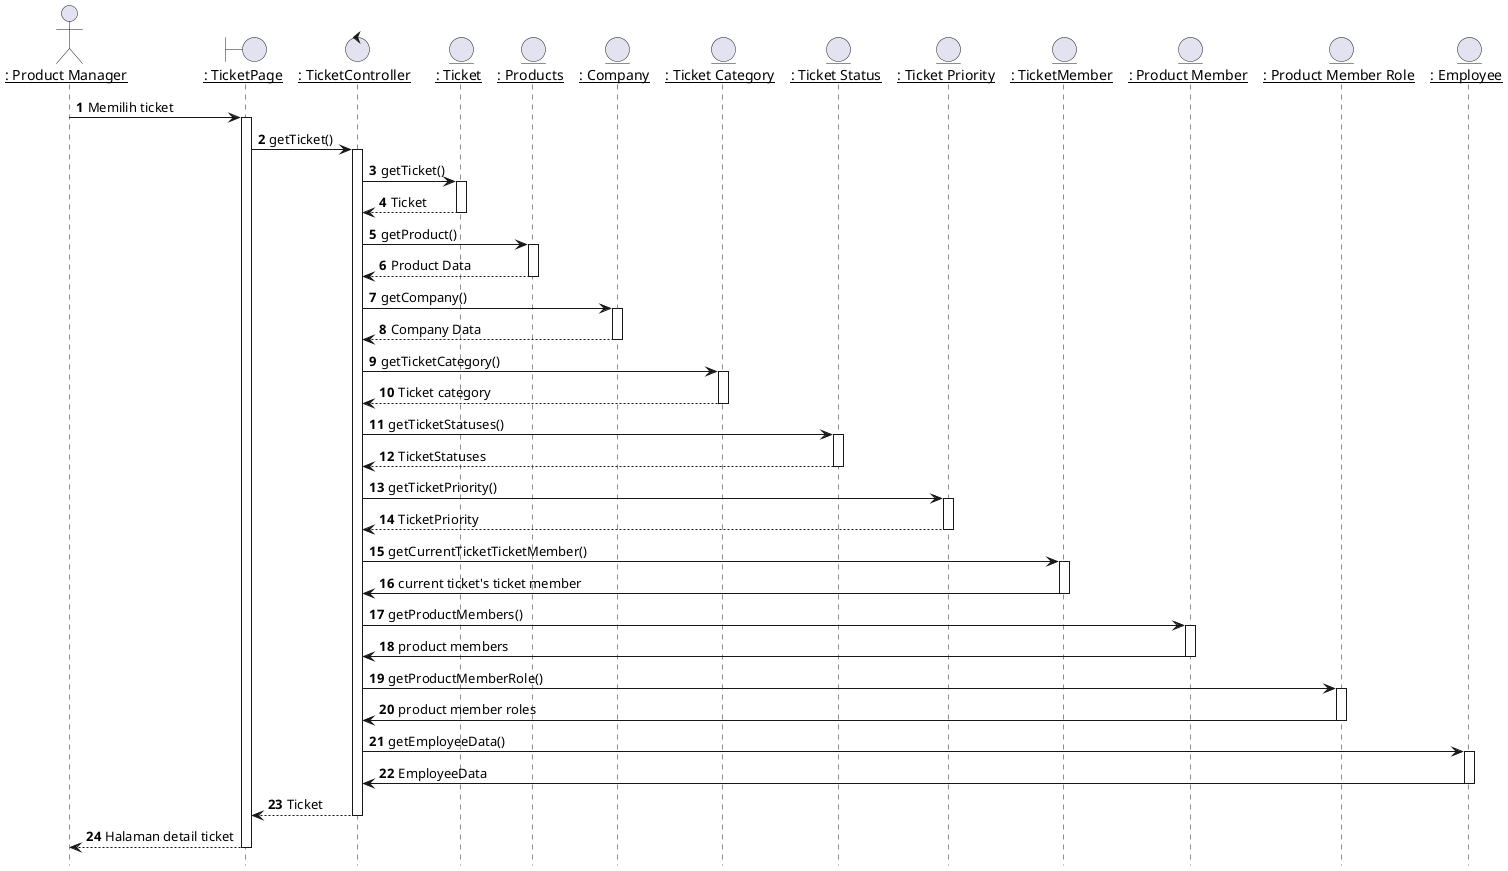 @startuml Melihat Detail Ticket

hide footbox
' title "Melihat Detail Ticket"

actor IPM as "__: Product Manager__"
boundary TicketPage as "__: TicketPage__"
control TicketController as "__: TicketController__"
entity Ticket as "__: Ticket__"
entity Product as "__: Products__"
entity Company as "__: Company__"
entity TicketCategory as "__: Ticket Category__"
entity TicketStatuses as "__: Ticket Status__"
entity TicketPriority as "__: Ticket Priority__"
entity TicketMember as "__: TicketMember__"
entity ProductMembers as "__: Product Member__"
entity ProductMemberRoles as "__: Product Member Role__"
entity Employees as "__: Employee__"

autonumber 1
IPM -> TicketPage: Memilih ticket
activate TicketPage


TicketPage -> TicketController: getTicket()
activate TicketController

TicketController -> Ticket: getTicket()
activate Ticket

Ticket --> TicketController : Ticket
deactivate Ticket

TicketController -> Product: getProduct()
activate Product

Product --> TicketController : Product Data
deactivate Product

TicketController -> Company: getCompany()
activate Company

Company --> TicketController : Company Data
deactivate Company

TicketController -> TicketCategory: getTicketCategory()
activate TicketCategory

TicketCategory --> TicketController : Ticket category
deactivate TicketCategory

TicketController -> TicketStatuses: getTicketStatuses()
activate TicketStatuses

TicketStatuses --> TicketController : TicketStatuses
deactivate TicketStatuses

TicketController -> TicketPriority: getTicketPriority()
activate TicketPriority

TicketPriority --> TicketController : TicketPriority
deactivate TicketPriority

TicketController -> TicketMember: getCurrentTicketTicketMember()
activate TicketMember

TicketMember -> TicketController: current ticket's ticket member
deactivate TicketMember

TicketController -> ProductMembers: getProductMembers()
activate ProductMembers

ProductMembers -> TicketController: product members
deactivate ProductMembers

TicketController -> ProductMemberRoles: getProductMemberRole()
activate ProductMemberRoles

ProductMemberRoles -> TicketController: product member roles
deactivate ProductMemberRoles

TicketController -> Employees: getEmployeeData()
activate Employees

Employees -> TicketController: EmployeeData
deactivate Employees

TicketController --> TicketPage : Ticket
deactivate TicketController

TicketPage --> IPM : Halaman detail ticket
deactivate TicketPage


@enduml
